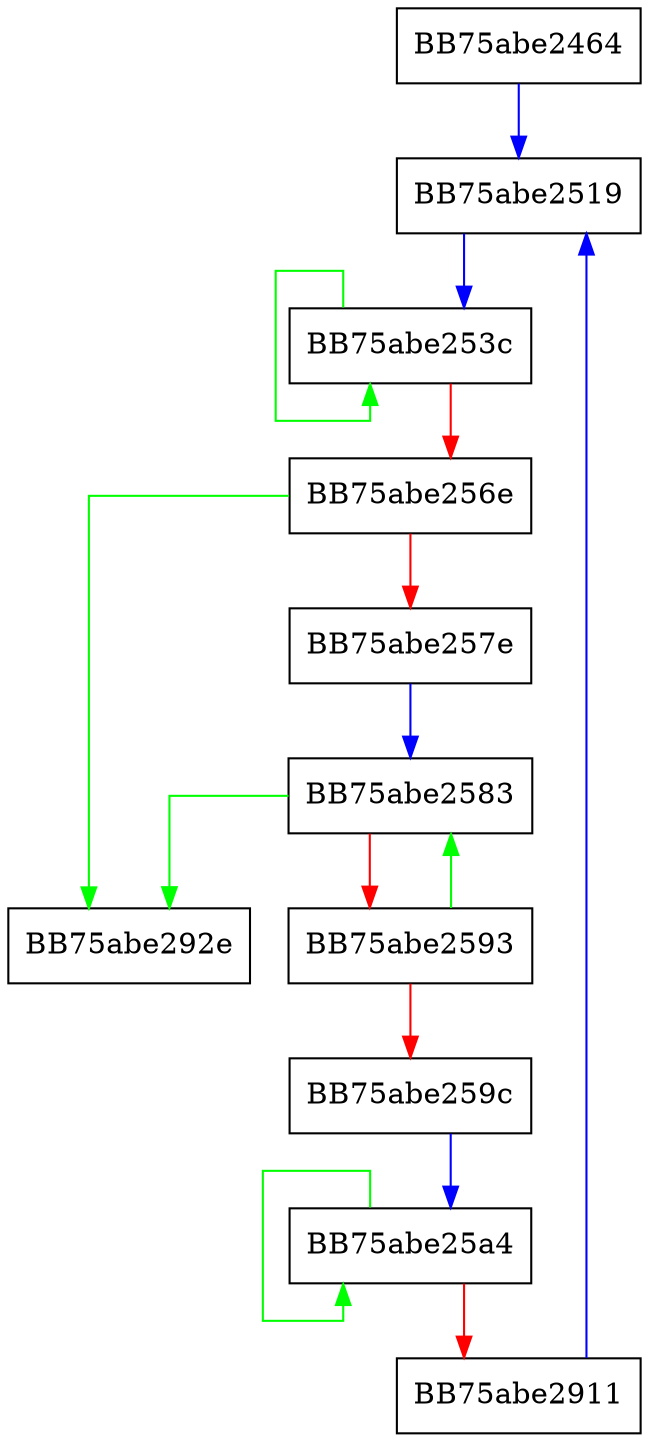 digraph HUF_decompress4X2_usingDTable_internal_fast_c_loop {
  node [shape="box"];
  graph [splines=ortho];
  BB75abe2464 -> BB75abe2519 [color="blue"];
  BB75abe2519 -> BB75abe253c [color="blue"];
  BB75abe253c -> BB75abe253c [color="green"];
  BB75abe253c -> BB75abe256e [color="red"];
  BB75abe256e -> BB75abe292e [color="green"];
  BB75abe256e -> BB75abe257e [color="red"];
  BB75abe257e -> BB75abe2583 [color="blue"];
  BB75abe2583 -> BB75abe292e [color="green"];
  BB75abe2583 -> BB75abe2593 [color="red"];
  BB75abe2593 -> BB75abe2583 [color="green"];
  BB75abe2593 -> BB75abe259c [color="red"];
  BB75abe259c -> BB75abe25a4 [color="blue"];
  BB75abe25a4 -> BB75abe25a4 [color="green"];
  BB75abe25a4 -> BB75abe2911 [color="red"];
  BB75abe2911 -> BB75abe2519 [color="blue"];
}